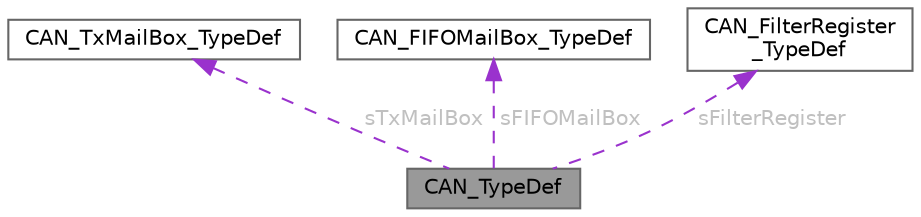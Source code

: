 digraph "CAN_TypeDef"
{
 // LATEX_PDF_SIZE
  bgcolor="transparent";
  edge [fontname=Helvetica,fontsize=10,labelfontname=Helvetica,labelfontsize=10];
  node [fontname=Helvetica,fontsize=10,shape=box,height=0.2,width=0.4];
  Node1 [id="Node000001",label="CAN_TypeDef",height=0.2,width=0.4,color="gray40", fillcolor="grey60", style="filled", fontcolor="black",tooltip="Controller Area Network."];
  Node2 -> Node1 [id="edge1_Node000001_Node000002",dir="back",color="darkorchid3",style="dashed",tooltip=" ",label=" sTxMailBox",fontcolor="grey" ];
  Node2 [id="Node000002",label="CAN_TxMailBox_TypeDef",height=0.2,width=0.4,color="gray40", fillcolor="white", style="filled",URL="$structCAN__TxMailBox__TypeDef.html",tooltip="Controller Area Network TxMailBox."];
  Node3 -> Node1 [id="edge2_Node000001_Node000003",dir="back",color="darkorchid3",style="dashed",tooltip=" ",label=" sFIFOMailBox",fontcolor="grey" ];
  Node3 [id="Node000003",label="CAN_FIFOMailBox_TypeDef",height=0.2,width=0.4,color="gray40", fillcolor="white", style="filled",URL="$structCAN__FIFOMailBox__TypeDef.html",tooltip="Controller Area Network FIFOMailBox."];
  Node4 -> Node1 [id="edge3_Node000001_Node000004",dir="back",color="darkorchid3",style="dashed",tooltip=" ",label=" sFilterRegister",fontcolor="grey" ];
  Node4 [id="Node000004",label="CAN_FilterRegister\l_TypeDef",height=0.2,width=0.4,color="gray40", fillcolor="white", style="filled",URL="$structCAN__FilterRegister__TypeDef.html",tooltip="Controller Area Network FilterRegister."];
}

